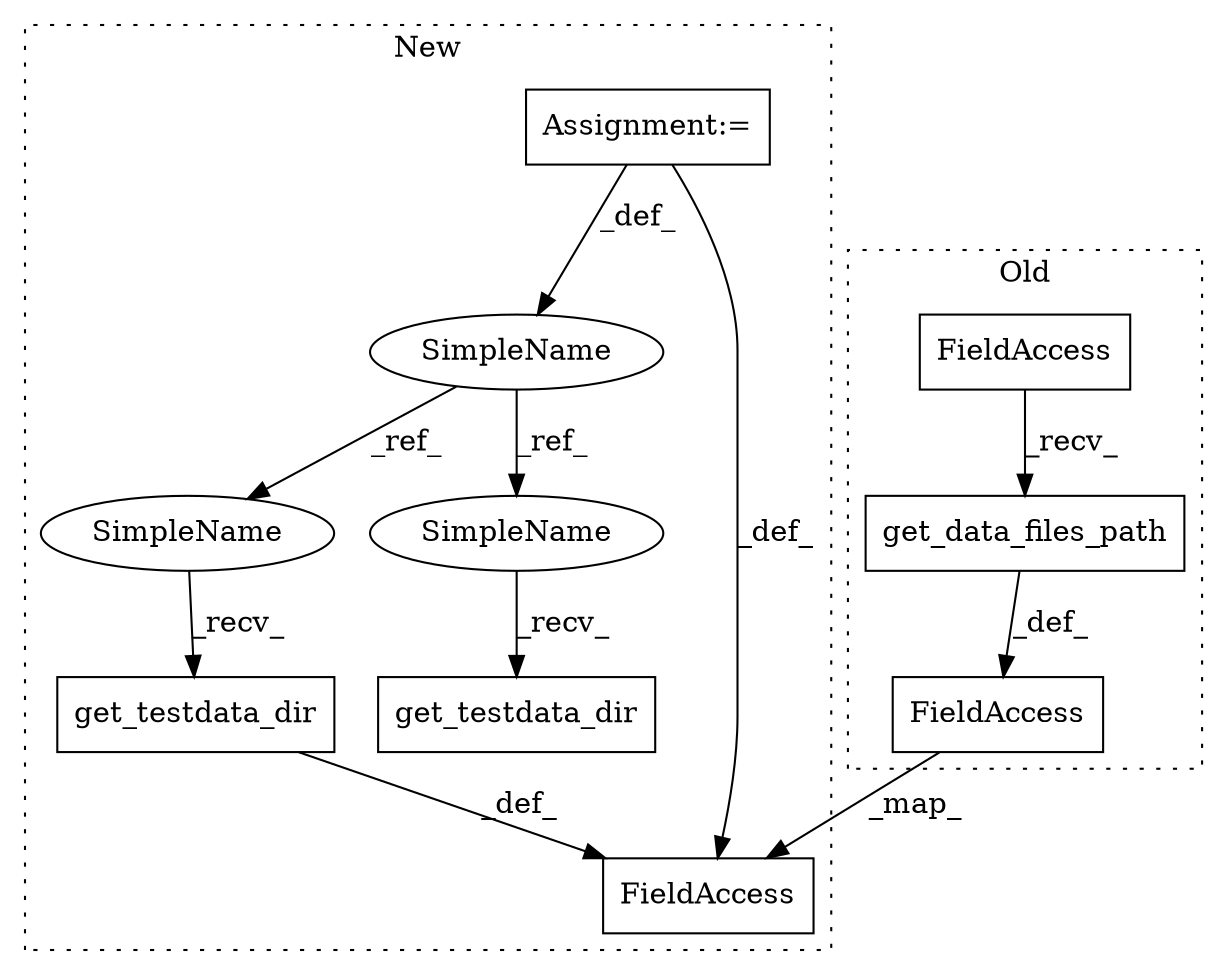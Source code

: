 digraph G {
subgraph cluster0 {
1 [label="get_data_files_path" a="32" s="2370" l="21" shape="box"];
3 [label="FieldAccess" a="22" s="2333" l="10" shape="box"];
8 [label="FieldAccess" a="22" s="2288" l="31" shape="box"];
label = "Old";
style="dotted";
}
subgraph cluster1 {
2 [label="get_testdata_dir" a="32" s="1896" l="18" shape="box"];
4 [label="Assignment:=" a="7" s="566" l="11" shape="box"];
5 [label="get_testdata_dir" a="32" s="2020" l="18" shape="box"];
6 [label="SimpleName" a="42" s="566" l="11" shape="ellipse"];
7 [label="FieldAccess" a="22" s="1839" l="31" shape="box"];
9 [label="SimpleName" a="42" s="1884" l="11" shape="ellipse"];
10 [label="SimpleName" a="42" s="2008" l="11" shape="ellipse"];
label = "New";
style="dotted";
}
1 -> 8 [label="_def_"];
2 -> 7 [label="_def_"];
3 -> 1 [label="_recv_"];
4 -> 7 [label="_def_"];
4 -> 6 [label="_def_"];
6 -> 9 [label="_ref_"];
6 -> 10 [label="_ref_"];
8 -> 7 [label="_map_"];
9 -> 2 [label="_recv_"];
10 -> 5 [label="_recv_"];
}
